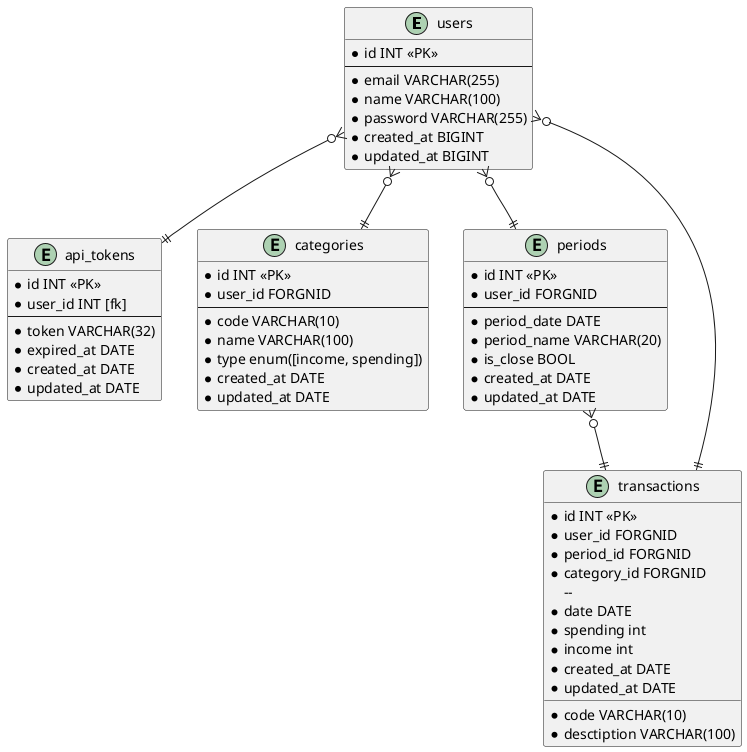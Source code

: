 @startuml

entity users {
    * id INT <<PK>>
    --
    * email VARCHAR(255)
    * name VARCHAR(100)
    * password VARCHAR(255)
    * created_at BIGINT
    * updated_at BIGINT 
}

entity api_tokens {
    * id INT <<PK>>
    * user_id INT [fk]
    --
    * token VARCHAR(32)
    * expired_at DATE
    * created_at DATE
    * updated_at DATE 
}

entity categories {
    * id INT <<PK>>
    * user_id FORGNID
    --
    * code VARCHAR(10)
    * name VARCHAR(100)
    * type enum([income, spending])
    * created_at DATE
    * updated_at DATE
}

entity periods {
    * id INT <<PK>>
    * user_id FORGNID
    --
    * period_date DATE
    * period_name VARCHAR(20)
    * is_close BOOL
    * created_at DATE
    * updated_at DATE
}

entity transactions {
    * id INT <<PK>>
    * user_id FORGNID
    * period_id FORGNID
    * category_id FORGNID
    --  
    * code VARCHAR(10)
    * date DATE
    * desctiption VARCHAR(100)
    * spending int
    * income int
    * created_at DATE
    * updated_at DATE 
}

users }o--|| api_tokens
users }o--|| categories
users }o--|| periods
users }o--|| transactions
periods }o--|| transactions

@enduml